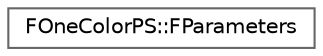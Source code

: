 digraph "Graphical Class Hierarchy"
{
 // INTERACTIVE_SVG=YES
 // LATEX_PDF_SIZE
  bgcolor="transparent";
  edge [fontname=Helvetica,fontsize=10,labelfontname=Helvetica,labelfontsize=10];
  node [fontname=Helvetica,fontsize=10,shape=box,height=0.2,width=0.4];
  rankdir="LR";
  Node0 [id="Node000000",label="FOneColorPS::FParameters",height=0.2,width=0.4,color="grey40", fillcolor="white", style="filled",URL="$db/da4/classFOneColorPS_1_1FParameters.html",tooltip=" "];
}
